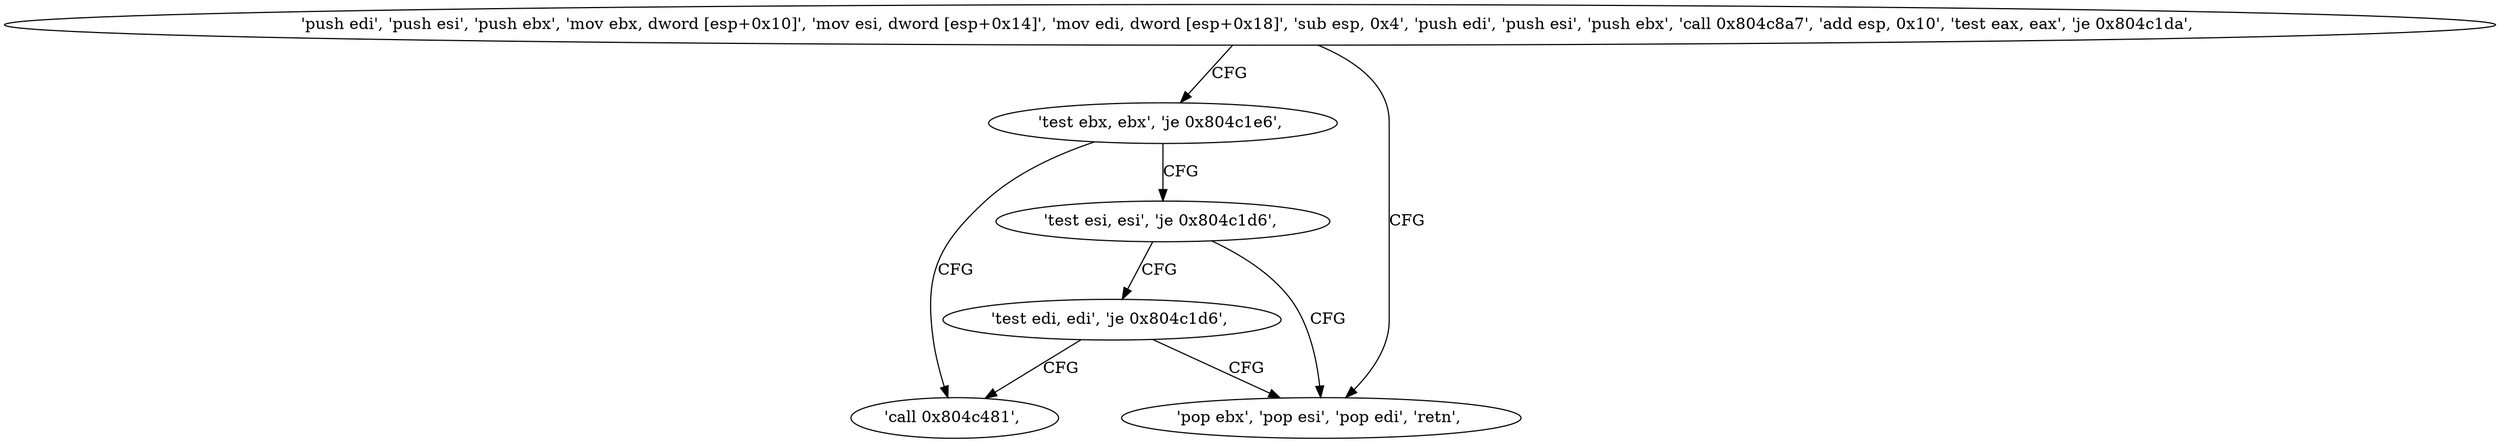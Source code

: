 digraph "func" {
"134529461" [label = "'push edi', 'push esi', 'push ebx', 'mov ebx, dword [esp+0x10]', 'mov esi, dword [esp+0x14]', 'mov edi, dword [esp+0x18]', 'sub esp, 0x4', 'push edi', 'push esi', 'push ebx', 'call 0x804c8a7', 'add esp, 0x10', 'test eax, eax', 'je 0x804c1da', " ]
"134529498" [label = "'test ebx, ebx', 'je 0x804c1e6', " ]
"134529494" [label = "'pop ebx', 'pop esi', 'pop edi', 'retn', " ]
"134529510" [label = "'call 0x804c481', " ]
"134529502" [label = "'test esi, esi', 'je 0x804c1d6', " ]
"134529506" [label = "'test edi, edi', 'je 0x804c1d6', " ]
"134529461" -> "134529498" [ label = "CFG" ]
"134529461" -> "134529494" [ label = "CFG" ]
"134529498" -> "134529510" [ label = "CFG" ]
"134529498" -> "134529502" [ label = "CFG" ]
"134529502" -> "134529494" [ label = "CFG" ]
"134529502" -> "134529506" [ label = "CFG" ]
"134529506" -> "134529494" [ label = "CFG" ]
"134529506" -> "134529510" [ label = "CFG" ]
}
